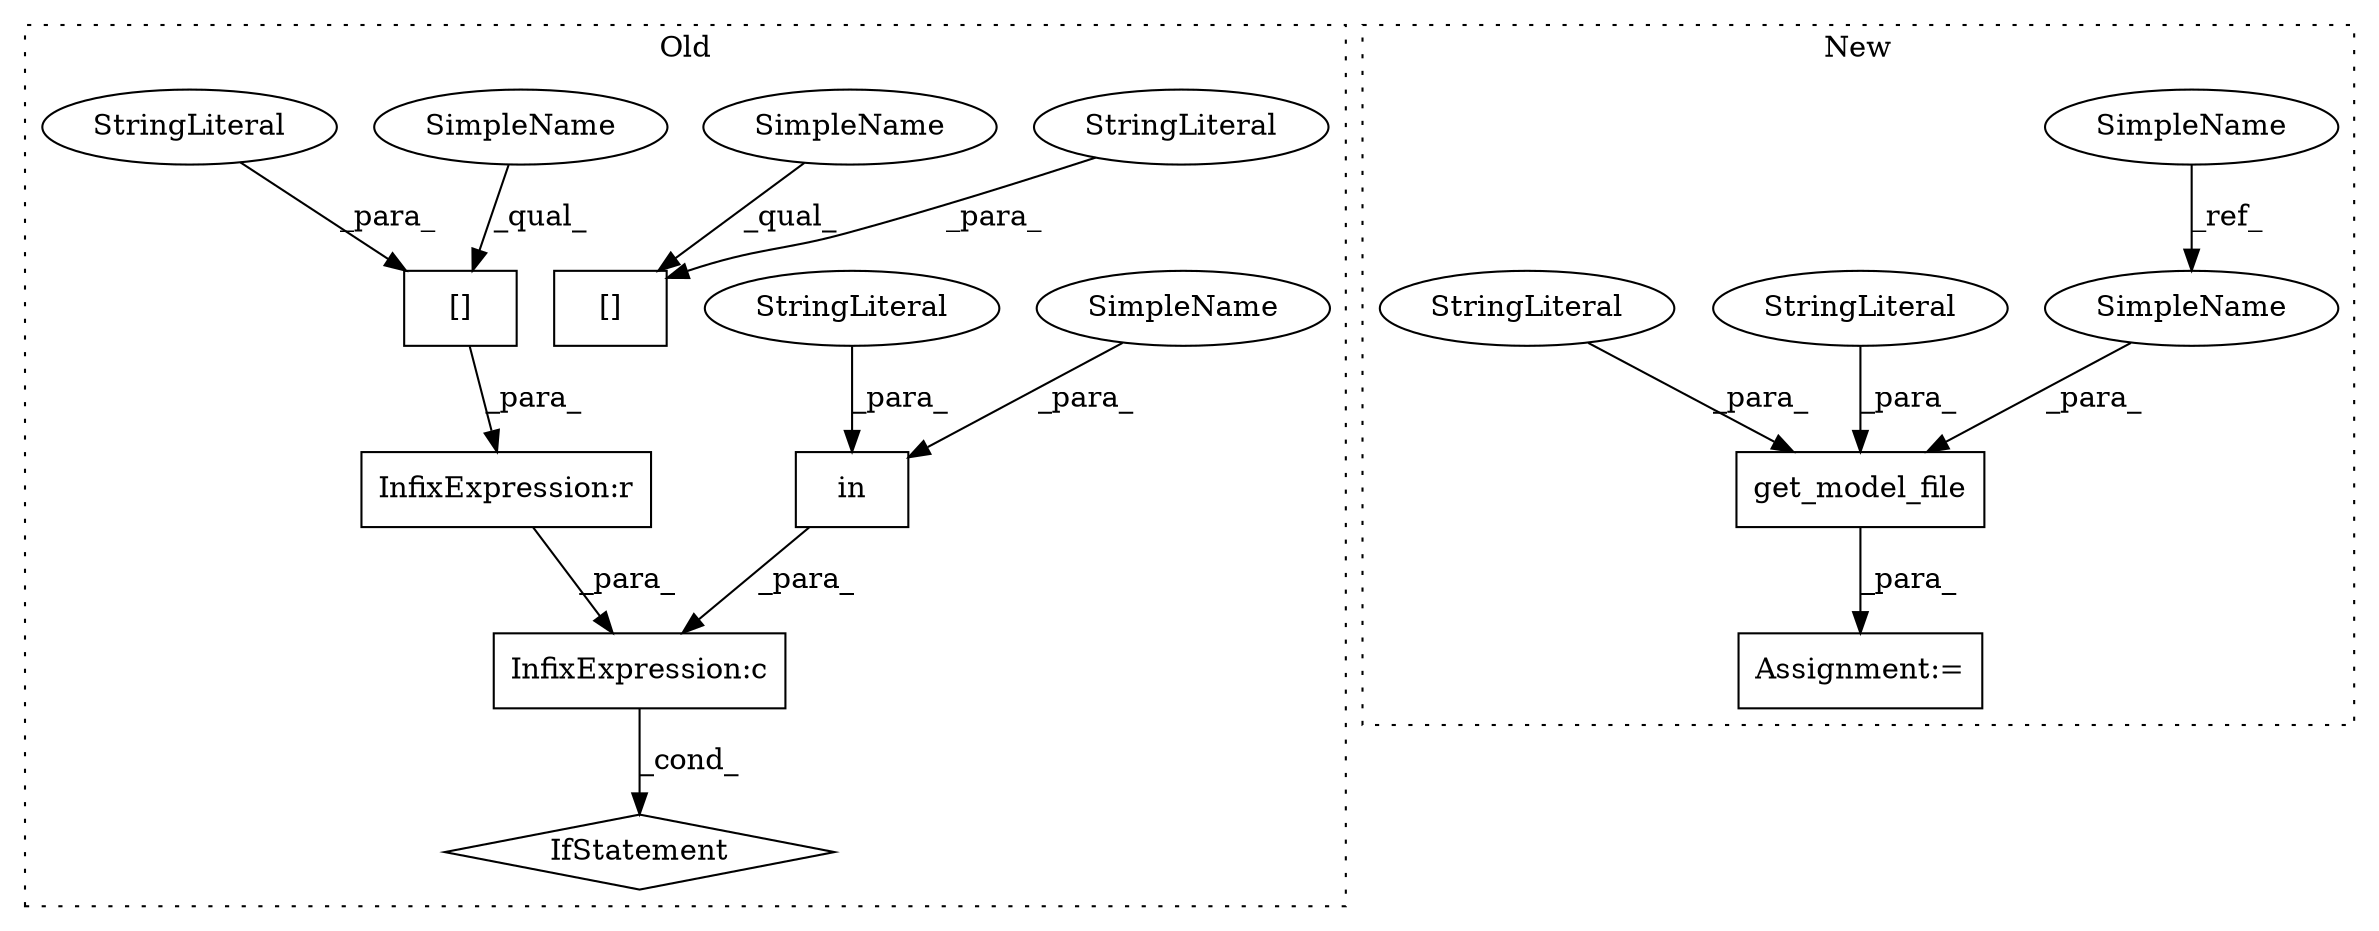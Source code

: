 digraph G {
subgraph cluster0 {
1 [label="IfStatement" a="25" s="6502" l="3" shape="diamond"];
3 [label="InfixExpression:r" a="27" s="6492" l="4" shape="box"];
4 [label="[]" a="2" s="6475,6491" l="7,1" shape="box"];
6 [label="[]" a="2" s="6505,6521" l="7,1" shape="box"];
7 [label="InfixExpression:c" a="27" s="6470" l="4" shape="box"];
8 [label="in" a="105" s="6450" l="19" shape="box"];
9 [label="StringLiteral" a="45" s="6512" l="9" shape="ellipse"];
10 [label="StringLiteral" a="45" s="6482" l="9" shape="ellipse"];
14 [label="StringLiteral" a="45" s="6450" l="9" shape="ellipse"];
16 [label="SimpleName" a="42" s="6463" l="6" shape="ellipse"];
17 [label="SimpleName" a="42" s="6505" l="6" shape="ellipse"];
18 [label="SimpleName" a="42" s="6475" l="6" shape="ellipse"];
label = "Old";
style="dotted";
}
subgraph cluster1 {
2 [label="get_model_file" a="32" s="6467,6502" l="15,1" shape="box"];
5 [label="SimpleName" a="42" s="6087" l="6" shape="ellipse"];
11 [label="StringLiteral" a="45" s="6489" l="8" shape="ellipse"];
12 [label="StringLiteral" a="45" s="6498" l="4" shape="ellipse"];
13 [label="Assignment:=" a="7" s="6466" l="1" shape="box"];
15 [label="SimpleName" a="42" s="6482" l="6" shape="ellipse"];
label = "New";
style="dotted";
}
2 -> 13 [label="_para_"];
3 -> 7 [label="_para_"];
4 -> 3 [label="_para_"];
5 -> 15 [label="_ref_"];
7 -> 1 [label="_cond_"];
8 -> 7 [label="_para_"];
9 -> 6 [label="_para_"];
10 -> 4 [label="_para_"];
11 -> 2 [label="_para_"];
12 -> 2 [label="_para_"];
14 -> 8 [label="_para_"];
15 -> 2 [label="_para_"];
16 -> 8 [label="_para_"];
17 -> 6 [label="_qual_"];
18 -> 4 [label="_qual_"];
}